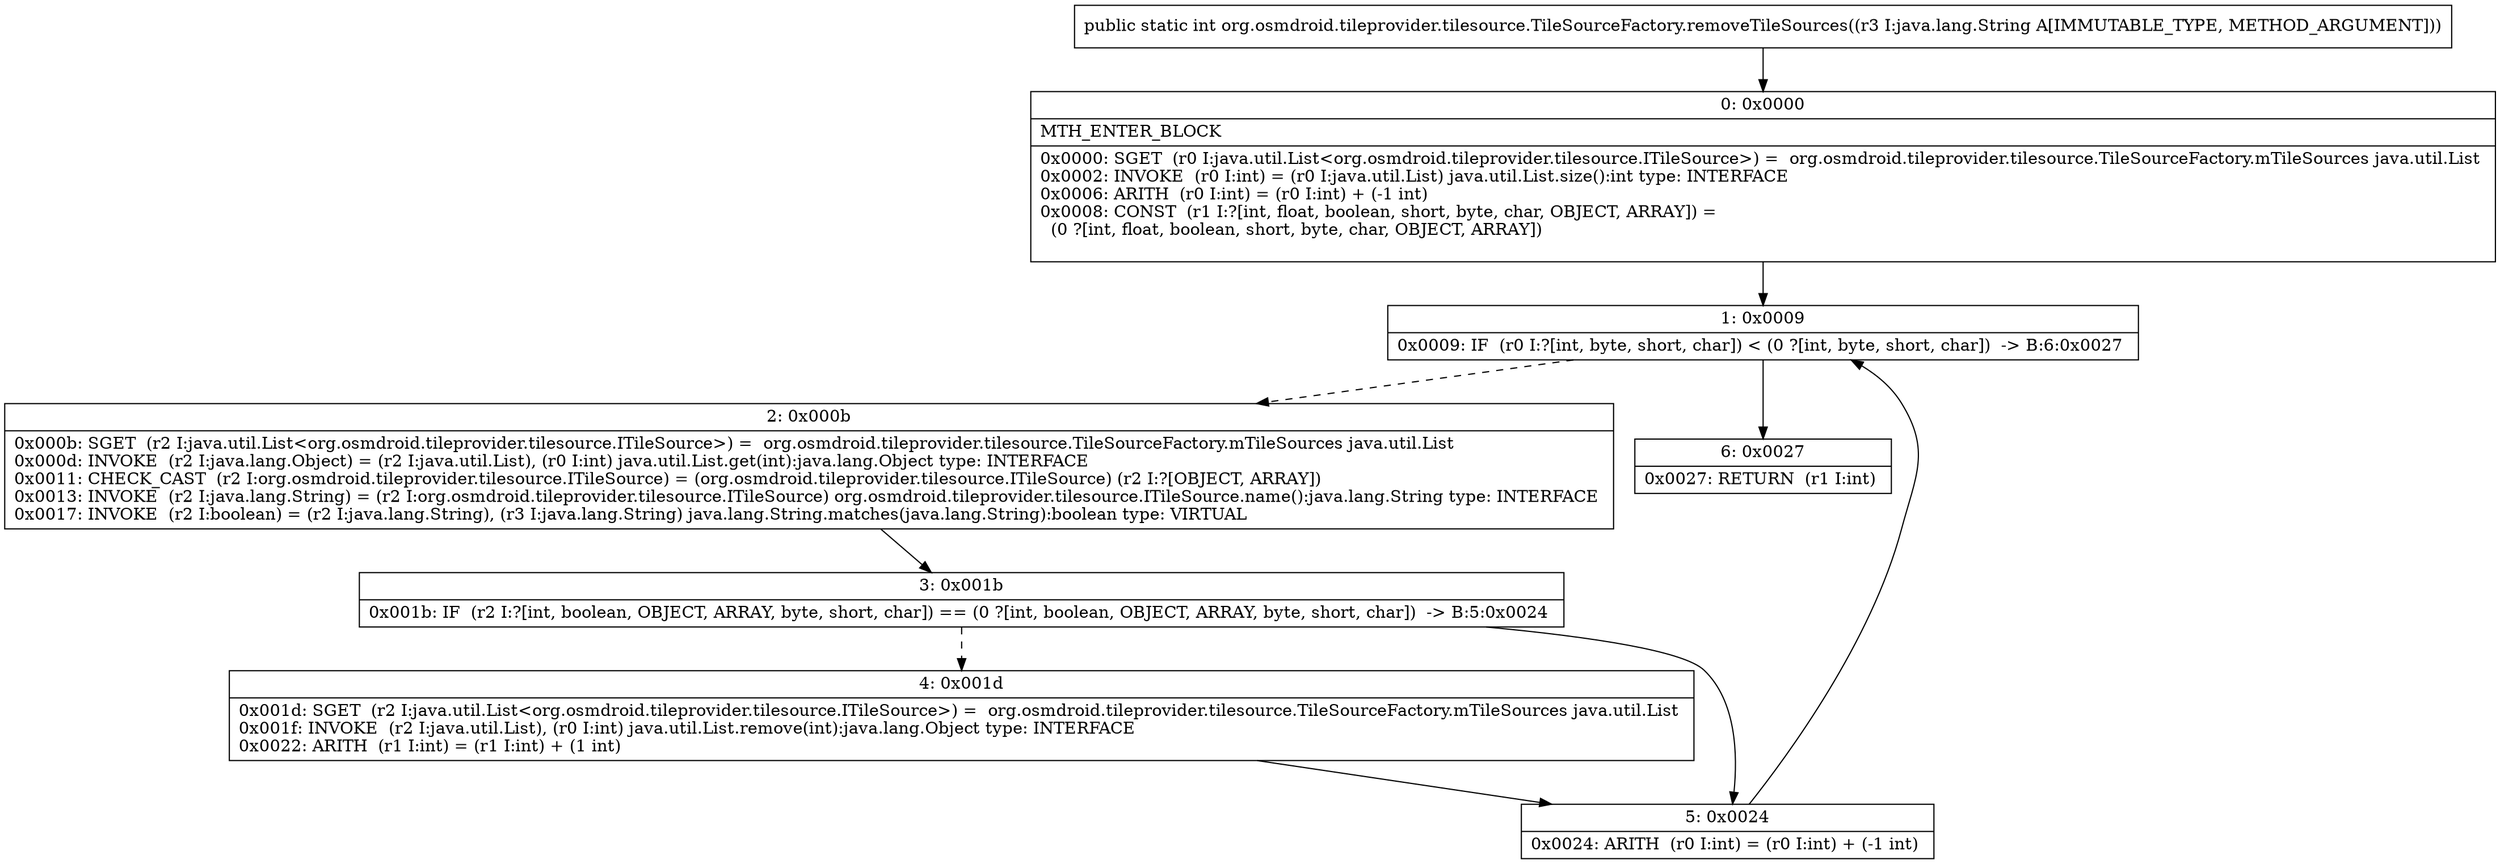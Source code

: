 digraph "CFG fororg.osmdroid.tileprovider.tilesource.TileSourceFactory.removeTileSources(Ljava\/lang\/String;)I" {
Node_0 [shape=record,label="{0\:\ 0x0000|MTH_ENTER_BLOCK\l|0x0000: SGET  (r0 I:java.util.List\<org.osmdroid.tileprovider.tilesource.ITileSource\>) =  org.osmdroid.tileprovider.tilesource.TileSourceFactory.mTileSources java.util.List \l0x0002: INVOKE  (r0 I:int) = (r0 I:java.util.List) java.util.List.size():int type: INTERFACE \l0x0006: ARITH  (r0 I:int) = (r0 I:int) + (\-1 int) \l0x0008: CONST  (r1 I:?[int, float, boolean, short, byte, char, OBJECT, ARRAY]) = \l  (0 ?[int, float, boolean, short, byte, char, OBJECT, ARRAY])\l \l}"];
Node_1 [shape=record,label="{1\:\ 0x0009|0x0009: IF  (r0 I:?[int, byte, short, char]) \< (0 ?[int, byte, short, char])  \-\> B:6:0x0027 \l}"];
Node_2 [shape=record,label="{2\:\ 0x000b|0x000b: SGET  (r2 I:java.util.List\<org.osmdroid.tileprovider.tilesource.ITileSource\>) =  org.osmdroid.tileprovider.tilesource.TileSourceFactory.mTileSources java.util.List \l0x000d: INVOKE  (r2 I:java.lang.Object) = (r2 I:java.util.List), (r0 I:int) java.util.List.get(int):java.lang.Object type: INTERFACE \l0x0011: CHECK_CAST  (r2 I:org.osmdroid.tileprovider.tilesource.ITileSource) = (org.osmdroid.tileprovider.tilesource.ITileSource) (r2 I:?[OBJECT, ARRAY]) \l0x0013: INVOKE  (r2 I:java.lang.String) = (r2 I:org.osmdroid.tileprovider.tilesource.ITileSource) org.osmdroid.tileprovider.tilesource.ITileSource.name():java.lang.String type: INTERFACE \l0x0017: INVOKE  (r2 I:boolean) = (r2 I:java.lang.String), (r3 I:java.lang.String) java.lang.String.matches(java.lang.String):boolean type: VIRTUAL \l}"];
Node_3 [shape=record,label="{3\:\ 0x001b|0x001b: IF  (r2 I:?[int, boolean, OBJECT, ARRAY, byte, short, char]) == (0 ?[int, boolean, OBJECT, ARRAY, byte, short, char])  \-\> B:5:0x0024 \l}"];
Node_4 [shape=record,label="{4\:\ 0x001d|0x001d: SGET  (r2 I:java.util.List\<org.osmdroid.tileprovider.tilesource.ITileSource\>) =  org.osmdroid.tileprovider.tilesource.TileSourceFactory.mTileSources java.util.List \l0x001f: INVOKE  (r2 I:java.util.List), (r0 I:int) java.util.List.remove(int):java.lang.Object type: INTERFACE \l0x0022: ARITH  (r1 I:int) = (r1 I:int) + (1 int) \l}"];
Node_5 [shape=record,label="{5\:\ 0x0024|0x0024: ARITH  (r0 I:int) = (r0 I:int) + (\-1 int) \l}"];
Node_6 [shape=record,label="{6\:\ 0x0027|0x0027: RETURN  (r1 I:int) \l}"];
MethodNode[shape=record,label="{public static int org.osmdroid.tileprovider.tilesource.TileSourceFactory.removeTileSources((r3 I:java.lang.String A[IMMUTABLE_TYPE, METHOD_ARGUMENT])) }"];
MethodNode -> Node_0;
Node_0 -> Node_1;
Node_1 -> Node_2[style=dashed];
Node_1 -> Node_6;
Node_2 -> Node_3;
Node_3 -> Node_4[style=dashed];
Node_3 -> Node_5;
Node_4 -> Node_5;
Node_5 -> Node_1;
}

